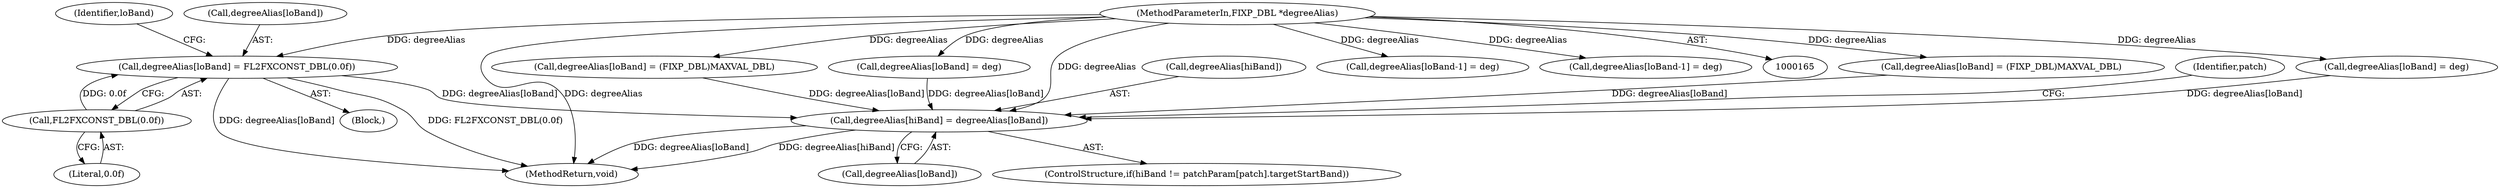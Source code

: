digraph "0_Android_8e3be529372892e20ccf196809bc73276c822189@array" {
"1001490" [label="(Call,degreeAlias[loBand] = FL2FXCONST_DBL(0.0f))"];
"1001494" [label="(Call,FL2FXCONST_DBL(0.0f))"];
"1000169" [label="(MethodParameterIn,FIXP_DBL *degreeAlias)"];
"1001985" [label="(Call,degreeAlias[hiBand] = degreeAlias[loBand])"];
"1001514" [label="(Call,degreeAlias[loBand] = (FIXP_DBL)MAXVAL_DBL)"];
"1001495" [label="(Literal,0.0f)"];
"1002020" [label="(MethodReturn,void)"];
"1001591" [label="(Call,degreeAlias[loBand] = deg)"];
"1001564" [label="(Call,degreeAlias[loBand] = (FIXP_DBL)MAXVAL_DBL)"];
"1001977" [label="(ControlStructure,if(hiBand != patchParam[patch].targetStartBand))"];
"1001527" [label="(Call,degreeAlias[loBand-1] = deg)"];
"1001989" [label="(Call,degreeAlias[loBand])"];
"1001494" [label="(Call,FL2FXCONST_DBL(0.0f))"];
"1001986" [label="(Call,degreeAlias[hiBand])"];
"1001500" [label="(Identifier,loBand)"];
"1000169" [label="(MethodParameterIn,FIXP_DBL *degreeAlias)"];
"1001577" [label="(Call,degreeAlias[loBand-1] = deg)"];
"1001993" [label="(Identifier,patch)"];
"1001541" [label="(Call,degreeAlias[loBand] = deg)"];
"1001491" [label="(Call,degreeAlias[loBand])"];
"1001985" [label="(Call,degreeAlias[hiBand] = degreeAlias[loBand])"];
"1001480" [label="(Block,)"];
"1001490" [label="(Call,degreeAlias[loBand] = FL2FXCONST_DBL(0.0f))"];
"1001490" -> "1001480"  [label="AST: "];
"1001490" -> "1001494"  [label="CFG: "];
"1001491" -> "1001490"  [label="AST: "];
"1001494" -> "1001490"  [label="AST: "];
"1001500" -> "1001490"  [label="CFG: "];
"1001490" -> "1002020"  [label="DDG: FL2FXCONST_DBL(0.0f)"];
"1001490" -> "1002020"  [label="DDG: degreeAlias[loBand]"];
"1001494" -> "1001490"  [label="DDG: 0.0f"];
"1000169" -> "1001490"  [label="DDG: degreeAlias"];
"1001490" -> "1001985"  [label="DDG: degreeAlias[loBand]"];
"1001494" -> "1001495"  [label="CFG: "];
"1001495" -> "1001494"  [label="AST: "];
"1000169" -> "1000165"  [label="AST: "];
"1000169" -> "1002020"  [label="DDG: degreeAlias"];
"1000169" -> "1001514"  [label="DDG: degreeAlias"];
"1000169" -> "1001527"  [label="DDG: degreeAlias"];
"1000169" -> "1001541"  [label="DDG: degreeAlias"];
"1000169" -> "1001564"  [label="DDG: degreeAlias"];
"1000169" -> "1001577"  [label="DDG: degreeAlias"];
"1000169" -> "1001591"  [label="DDG: degreeAlias"];
"1000169" -> "1001985"  [label="DDG: degreeAlias"];
"1001985" -> "1001977"  [label="AST: "];
"1001985" -> "1001989"  [label="CFG: "];
"1001986" -> "1001985"  [label="AST: "];
"1001989" -> "1001985"  [label="AST: "];
"1001993" -> "1001985"  [label="CFG: "];
"1001985" -> "1002020"  [label="DDG: degreeAlias[loBand]"];
"1001985" -> "1002020"  [label="DDG: degreeAlias[hiBand]"];
"1001541" -> "1001985"  [label="DDG: degreeAlias[loBand]"];
"1001514" -> "1001985"  [label="DDG: degreeAlias[loBand]"];
"1001564" -> "1001985"  [label="DDG: degreeAlias[loBand]"];
"1001591" -> "1001985"  [label="DDG: degreeAlias[loBand]"];
}
